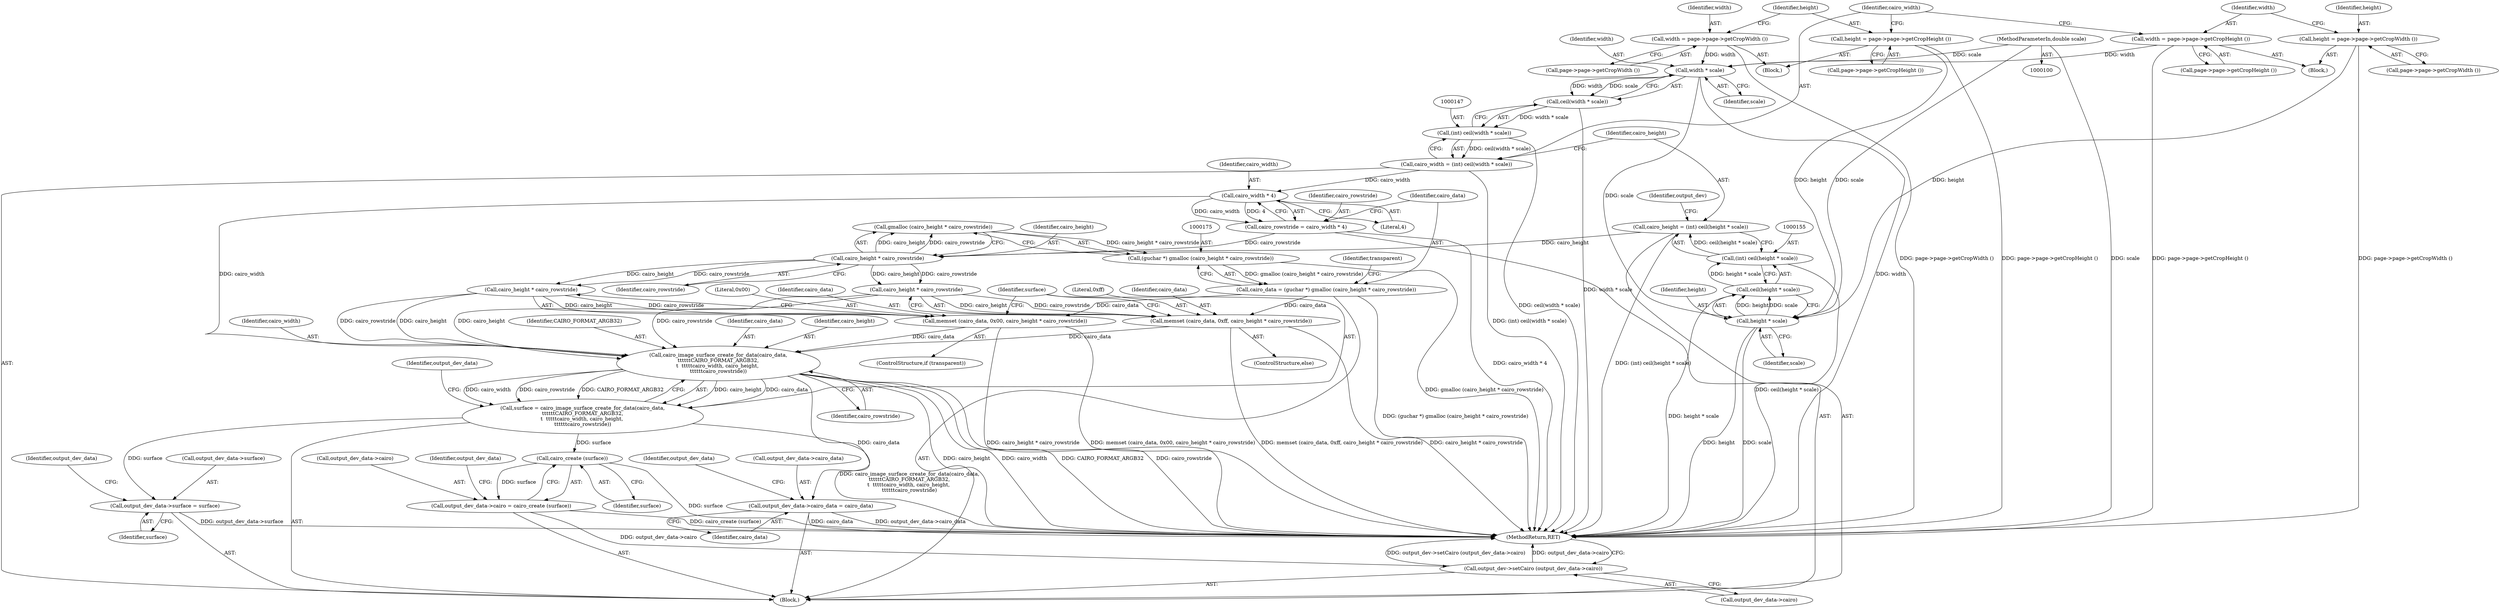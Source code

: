 digraph "1_poppler_9cf2325fb22f812b31858e519411f57747d39bd8@API" {
"1000176" [label="(Call,gmalloc (cairo_height * cairo_rowstride))"];
"1000177" [label="(Call,cairo_height * cairo_rowstride)"];
"1000152" [label="(Call,cairo_height = (int) ceil(height * scale))"];
"1000154" [label="(Call,(int) ceil(height * scale))"];
"1000156" [label="(Call,ceil(height * scale))"];
"1000157" [label="(Call,height * scale)"];
"1000141" [label="(Call,height = page->page->getCropHeight ())"];
"1000130" [label="(Call,height = page->page->getCropWidth ())"];
"1000149" [label="(Call,width * scale)"];
"1000138" [label="(Call,width = page->page->getCropWidth ())"];
"1000133" [label="(Call,width = page->page->getCropHeight ())"];
"1000102" [label="(MethodParameterIn,double scale)"];
"1000167" [label="(Call,cairo_rowstride = cairo_width * 4)"];
"1000169" [label="(Call,cairo_width * 4)"];
"1000144" [label="(Call,cairo_width = (int) ceil(width * scale))"];
"1000146" [label="(Call,(int) ceil(width * scale))"];
"1000148" [label="(Call,ceil(width * scale))"];
"1000174" [label="(Call,(guchar *) gmalloc (cairo_height * cairo_rowstride))"];
"1000172" [label="(Call,cairo_data = (guchar *) gmalloc (cairo_height * cairo_rowstride))"];
"1000182" [label="(Call,memset (cairo_data, 0x00, cairo_height * cairo_rowstride))"];
"1000197" [label="(Call,cairo_image_surface_create_for_data(cairo_data,\n\t\t\t\t\t\tCAIRO_FORMAT_ARGB32,\n\t  \t\t\t\t\tcairo_width, cairo_height, \n\t\t\t\t\t\tcairo_rowstride))"];
"1000195" [label="(Call,surface = cairo_image_surface_create_for_data(cairo_data,\n\t\t\t\t\t\tCAIRO_FORMAT_ARGB32,\n\t  \t\t\t\t\tcairo_width, cairo_height, \n\t\t\t\t\t\tcairo_rowstride))"];
"1000208" [label="(Call,output_dev_data->surface = surface)"];
"1000217" [label="(Call,cairo_create (surface))"];
"1000213" [label="(Call,output_dev_data->cairo = cairo_create (surface))"];
"1000219" [label="(Call,output_dev->setCairo (output_dev_data->cairo))"];
"1000203" [label="(Call,output_dev_data->cairo_data = cairo_data)"];
"1000189" [label="(Call,memset (cairo_data, 0xff, cairo_height * cairo_rowstride))"];
"1000217" [label="(Call,cairo_create (surface))"];
"1000197" [label="(Call,cairo_image_surface_create_for_data(cairo_data,\n\t\t\t\t\t\tCAIRO_FORMAT_ARGB32,\n\t  \t\t\t\t\tcairo_width, cairo_height, \n\t\t\t\t\t\tcairo_rowstride))"];
"1000132" [label="(Call,page->page->getCropWidth ())"];
"1000190" [label="(Identifier,cairo_data)"];
"1000131" [label="(Identifier,height)"];
"1000174" [label="(Call,(guchar *) gmalloc (cairo_height * cairo_rowstride))"];
"1000188" [label="(ControlStructure,else)"];
"1000184" [label="(Literal,0x00)"];
"1000153" [label="(Identifier,cairo_height)"];
"1000161" [label="(Identifier,output_dev)"];
"1000209" [label="(Call,output_dev_data->surface)"];
"1000205" [label="(Identifier,output_dev_data)"];
"1000180" [label="(ControlStructure,if (transparent))"];
"1000145" [label="(Identifier,cairo_width)"];
"1000171" [label="(Literal,4)"];
"1000143" [label="(Call,page->page->getCropHeight ())"];
"1000129" [label="(Block,)"];
"1000142" [label="(Identifier,height)"];
"1000133" [label="(Call,width = page->page->getCropHeight ())"];
"1000135" [label="(Call,page->page->getCropHeight ())"];
"1000170" [label="(Identifier,cairo_width)"];
"1000154" [label="(Call,(int) ceil(height * scale))"];
"1000219" [label="(Call,output_dev->setCairo (output_dev_data->cairo))"];
"1000189" [label="(Call,memset (cairo_data, 0xff, cairo_height * cairo_rowstride))"];
"1000213" [label="(Call,output_dev_data->cairo = cairo_create (surface))"];
"1000210" [label="(Identifier,output_dev_data)"];
"1000183" [label="(Identifier,cairo_data)"];
"1000102" [label="(MethodParameterIn,double scale)"];
"1000198" [label="(Identifier,cairo_data)"];
"1000192" [label="(Call,cairo_height * cairo_rowstride)"];
"1000152" [label="(Call,cairo_height = (int) ceil(height * scale))"];
"1000201" [label="(Identifier,cairo_height)"];
"1000159" [label="(Identifier,scale)"];
"1000181" [label="(Identifier,transparent)"];
"1000214" [label="(Call,output_dev_data->cairo)"];
"1000204" [label="(Call,output_dev_data->cairo_data)"];
"1000141" [label="(Call,height = page->page->getCropHeight ())"];
"1000177" [label="(Call,cairo_height * cairo_rowstride)"];
"1000200" [label="(Identifier,cairo_width)"];
"1000202" [label="(Identifier,cairo_rowstride)"];
"1000203" [label="(Call,output_dev_data->cairo_data = cairo_data)"];
"1000223" [label="(MethodReturn,RET)"];
"1000172" [label="(Call,cairo_data = (guchar *) gmalloc (cairo_height * cairo_rowstride))"];
"1000106" [label="(Block,)"];
"1000215" [label="(Identifier,output_dev_data)"];
"1000178" [label="(Identifier,cairo_height)"];
"1000138" [label="(Call,width = page->page->getCropWidth ())"];
"1000218" [label="(Identifier,surface)"];
"1000212" [label="(Identifier,surface)"];
"1000158" [label="(Identifier,height)"];
"1000169" [label="(Call,cairo_width * 4)"];
"1000195" [label="(Call,surface = cairo_image_surface_create_for_data(cairo_data,\n\t\t\t\t\t\tCAIRO_FORMAT_ARGB32,\n\t  \t\t\t\t\tcairo_width, cairo_height, \n\t\t\t\t\t\tcairo_rowstride))"];
"1000208" [label="(Call,output_dev_data->surface = surface)"];
"1000220" [label="(Call,output_dev_data->cairo)"];
"1000151" [label="(Identifier,scale)"];
"1000173" [label="(Identifier,cairo_data)"];
"1000140" [label="(Call,page->page->getCropWidth ())"];
"1000139" [label="(Identifier,width)"];
"1000137" [label="(Block,)"];
"1000207" [label="(Identifier,cairo_data)"];
"1000199" [label="(Identifier,CAIRO_FORMAT_ARGB32)"];
"1000148" [label="(Call,ceil(width * scale))"];
"1000167" [label="(Call,cairo_rowstride = cairo_width * 4)"];
"1000221" [label="(Identifier,output_dev_data)"];
"1000191" [label="(Literal,0xff)"];
"1000176" [label="(Call,gmalloc (cairo_height * cairo_rowstride))"];
"1000168" [label="(Identifier,cairo_rowstride)"];
"1000144" [label="(Call,cairo_width = (int) ceil(width * scale))"];
"1000150" [label="(Identifier,width)"];
"1000146" [label="(Call,(int) ceil(width * scale))"];
"1000157" [label="(Call,height * scale)"];
"1000130" [label="(Call,height = page->page->getCropWidth ())"];
"1000185" [label="(Call,cairo_height * cairo_rowstride)"];
"1000149" [label="(Call,width * scale)"];
"1000179" [label="(Identifier,cairo_rowstride)"];
"1000156" [label="(Call,ceil(height * scale))"];
"1000196" [label="(Identifier,surface)"];
"1000182" [label="(Call,memset (cairo_data, 0x00, cairo_height * cairo_rowstride))"];
"1000134" [label="(Identifier,width)"];
"1000176" -> "1000174"  [label="AST: "];
"1000176" -> "1000177"  [label="CFG: "];
"1000177" -> "1000176"  [label="AST: "];
"1000174" -> "1000176"  [label="CFG: "];
"1000176" -> "1000174"  [label="DDG: cairo_height * cairo_rowstride"];
"1000177" -> "1000176"  [label="DDG: cairo_height"];
"1000177" -> "1000176"  [label="DDG: cairo_rowstride"];
"1000177" -> "1000179"  [label="CFG: "];
"1000178" -> "1000177"  [label="AST: "];
"1000179" -> "1000177"  [label="AST: "];
"1000152" -> "1000177"  [label="DDG: cairo_height"];
"1000167" -> "1000177"  [label="DDG: cairo_rowstride"];
"1000177" -> "1000185"  [label="DDG: cairo_height"];
"1000177" -> "1000185"  [label="DDG: cairo_rowstride"];
"1000177" -> "1000192"  [label="DDG: cairo_height"];
"1000177" -> "1000192"  [label="DDG: cairo_rowstride"];
"1000152" -> "1000106"  [label="AST: "];
"1000152" -> "1000154"  [label="CFG: "];
"1000153" -> "1000152"  [label="AST: "];
"1000154" -> "1000152"  [label="AST: "];
"1000161" -> "1000152"  [label="CFG: "];
"1000152" -> "1000223"  [label="DDG: (int) ceil(height * scale)"];
"1000154" -> "1000152"  [label="DDG: ceil(height * scale)"];
"1000154" -> "1000156"  [label="CFG: "];
"1000155" -> "1000154"  [label="AST: "];
"1000156" -> "1000154"  [label="AST: "];
"1000154" -> "1000223"  [label="DDG: ceil(height * scale)"];
"1000156" -> "1000154"  [label="DDG: height * scale"];
"1000156" -> "1000157"  [label="CFG: "];
"1000157" -> "1000156"  [label="AST: "];
"1000156" -> "1000223"  [label="DDG: height * scale"];
"1000157" -> "1000156"  [label="DDG: height"];
"1000157" -> "1000156"  [label="DDG: scale"];
"1000157" -> "1000159"  [label="CFG: "];
"1000158" -> "1000157"  [label="AST: "];
"1000159" -> "1000157"  [label="AST: "];
"1000157" -> "1000223"  [label="DDG: scale"];
"1000157" -> "1000223"  [label="DDG: height"];
"1000141" -> "1000157"  [label="DDG: height"];
"1000130" -> "1000157"  [label="DDG: height"];
"1000149" -> "1000157"  [label="DDG: scale"];
"1000102" -> "1000157"  [label="DDG: scale"];
"1000141" -> "1000137"  [label="AST: "];
"1000141" -> "1000143"  [label="CFG: "];
"1000142" -> "1000141"  [label="AST: "];
"1000143" -> "1000141"  [label="AST: "];
"1000145" -> "1000141"  [label="CFG: "];
"1000141" -> "1000223"  [label="DDG: page->page->getCropHeight ()"];
"1000130" -> "1000129"  [label="AST: "];
"1000130" -> "1000132"  [label="CFG: "];
"1000131" -> "1000130"  [label="AST: "];
"1000132" -> "1000130"  [label="AST: "];
"1000134" -> "1000130"  [label="CFG: "];
"1000130" -> "1000223"  [label="DDG: page->page->getCropWidth ()"];
"1000149" -> "1000148"  [label="AST: "];
"1000149" -> "1000151"  [label="CFG: "];
"1000150" -> "1000149"  [label="AST: "];
"1000151" -> "1000149"  [label="AST: "];
"1000148" -> "1000149"  [label="CFG: "];
"1000149" -> "1000223"  [label="DDG: width"];
"1000149" -> "1000148"  [label="DDG: width"];
"1000149" -> "1000148"  [label="DDG: scale"];
"1000138" -> "1000149"  [label="DDG: width"];
"1000133" -> "1000149"  [label="DDG: width"];
"1000102" -> "1000149"  [label="DDG: scale"];
"1000138" -> "1000137"  [label="AST: "];
"1000138" -> "1000140"  [label="CFG: "];
"1000139" -> "1000138"  [label="AST: "];
"1000140" -> "1000138"  [label="AST: "];
"1000142" -> "1000138"  [label="CFG: "];
"1000138" -> "1000223"  [label="DDG: page->page->getCropWidth ()"];
"1000133" -> "1000129"  [label="AST: "];
"1000133" -> "1000135"  [label="CFG: "];
"1000134" -> "1000133"  [label="AST: "];
"1000135" -> "1000133"  [label="AST: "];
"1000145" -> "1000133"  [label="CFG: "];
"1000133" -> "1000223"  [label="DDG: page->page->getCropHeight ()"];
"1000102" -> "1000100"  [label="AST: "];
"1000102" -> "1000223"  [label="DDG: scale"];
"1000167" -> "1000106"  [label="AST: "];
"1000167" -> "1000169"  [label="CFG: "];
"1000168" -> "1000167"  [label="AST: "];
"1000169" -> "1000167"  [label="AST: "];
"1000173" -> "1000167"  [label="CFG: "];
"1000167" -> "1000223"  [label="DDG: cairo_width * 4"];
"1000169" -> "1000167"  [label="DDG: cairo_width"];
"1000169" -> "1000167"  [label="DDG: 4"];
"1000169" -> "1000171"  [label="CFG: "];
"1000170" -> "1000169"  [label="AST: "];
"1000171" -> "1000169"  [label="AST: "];
"1000144" -> "1000169"  [label="DDG: cairo_width"];
"1000169" -> "1000197"  [label="DDG: cairo_width"];
"1000144" -> "1000106"  [label="AST: "];
"1000144" -> "1000146"  [label="CFG: "];
"1000145" -> "1000144"  [label="AST: "];
"1000146" -> "1000144"  [label="AST: "];
"1000153" -> "1000144"  [label="CFG: "];
"1000144" -> "1000223"  [label="DDG: (int) ceil(width * scale)"];
"1000146" -> "1000144"  [label="DDG: ceil(width * scale)"];
"1000146" -> "1000148"  [label="CFG: "];
"1000147" -> "1000146"  [label="AST: "];
"1000148" -> "1000146"  [label="AST: "];
"1000146" -> "1000223"  [label="DDG: ceil(width * scale)"];
"1000148" -> "1000146"  [label="DDG: width * scale"];
"1000148" -> "1000223"  [label="DDG: width * scale"];
"1000174" -> "1000172"  [label="AST: "];
"1000175" -> "1000174"  [label="AST: "];
"1000172" -> "1000174"  [label="CFG: "];
"1000174" -> "1000223"  [label="DDG: gmalloc (cairo_height * cairo_rowstride)"];
"1000174" -> "1000172"  [label="DDG: gmalloc (cairo_height * cairo_rowstride)"];
"1000172" -> "1000106"  [label="AST: "];
"1000173" -> "1000172"  [label="AST: "];
"1000181" -> "1000172"  [label="CFG: "];
"1000172" -> "1000223"  [label="DDG: (guchar *) gmalloc (cairo_height * cairo_rowstride)"];
"1000172" -> "1000182"  [label="DDG: cairo_data"];
"1000172" -> "1000189"  [label="DDG: cairo_data"];
"1000182" -> "1000180"  [label="AST: "];
"1000182" -> "1000185"  [label="CFG: "];
"1000183" -> "1000182"  [label="AST: "];
"1000184" -> "1000182"  [label="AST: "];
"1000185" -> "1000182"  [label="AST: "];
"1000196" -> "1000182"  [label="CFG: "];
"1000182" -> "1000223"  [label="DDG: cairo_height * cairo_rowstride"];
"1000182" -> "1000223"  [label="DDG: memset (cairo_data, 0x00, cairo_height * cairo_rowstride)"];
"1000185" -> "1000182"  [label="DDG: cairo_height"];
"1000185" -> "1000182"  [label="DDG: cairo_rowstride"];
"1000182" -> "1000197"  [label="DDG: cairo_data"];
"1000197" -> "1000195"  [label="AST: "];
"1000197" -> "1000202"  [label="CFG: "];
"1000198" -> "1000197"  [label="AST: "];
"1000199" -> "1000197"  [label="AST: "];
"1000200" -> "1000197"  [label="AST: "];
"1000201" -> "1000197"  [label="AST: "];
"1000202" -> "1000197"  [label="AST: "];
"1000195" -> "1000197"  [label="CFG: "];
"1000197" -> "1000223"  [label="DDG: cairo_height"];
"1000197" -> "1000223"  [label="DDG: cairo_width"];
"1000197" -> "1000223"  [label="DDG: CAIRO_FORMAT_ARGB32"];
"1000197" -> "1000223"  [label="DDG: cairo_rowstride"];
"1000197" -> "1000195"  [label="DDG: cairo_height"];
"1000197" -> "1000195"  [label="DDG: cairo_data"];
"1000197" -> "1000195"  [label="DDG: cairo_width"];
"1000197" -> "1000195"  [label="DDG: cairo_rowstride"];
"1000197" -> "1000195"  [label="DDG: CAIRO_FORMAT_ARGB32"];
"1000189" -> "1000197"  [label="DDG: cairo_data"];
"1000185" -> "1000197"  [label="DDG: cairo_height"];
"1000185" -> "1000197"  [label="DDG: cairo_rowstride"];
"1000192" -> "1000197"  [label="DDG: cairo_height"];
"1000192" -> "1000197"  [label="DDG: cairo_rowstride"];
"1000197" -> "1000203"  [label="DDG: cairo_data"];
"1000195" -> "1000106"  [label="AST: "];
"1000196" -> "1000195"  [label="AST: "];
"1000205" -> "1000195"  [label="CFG: "];
"1000195" -> "1000223"  [label="DDG: cairo_image_surface_create_for_data(cairo_data,\n\t\t\t\t\t\tCAIRO_FORMAT_ARGB32,\n\t  \t\t\t\t\tcairo_width, cairo_height, \n\t\t\t\t\t\tcairo_rowstride)"];
"1000195" -> "1000208"  [label="DDG: surface"];
"1000195" -> "1000217"  [label="DDG: surface"];
"1000208" -> "1000106"  [label="AST: "];
"1000208" -> "1000212"  [label="CFG: "];
"1000209" -> "1000208"  [label="AST: "];
"1000212" -> "1000208"  [label="AST: "];
"1000215" -> "1000208"  [label="CFG: "];
"1000208" -> "1000223"  [label="DDG: output_dev_data->surface"];
"1000217" -> "1000213"  [label="AST: "];
"1000217" -> "1000218"  [label="CFG: "];
"1000218" -> "1000217"  [label="AST: "];
"1000213" -> "1000217"  [label="CFG: "];
"1000217" -> "1000223"  [label="DDG: surface"];
"1000217" -> "1000213"  [label="DDG: surface"];
"1000213" -> "1000106"  [label="AST: "];
"1000214" -> "1000213"  [label="AST: "];
"1000221" -> "1000213"  [label="CFG: "];
"1000213" -> "1000223"  [label="DDG: cairo_create (surface)"];
"1000213" -> "1000219"  [label="DDG: output_dev_data->cairo"];
"1000219" -> "1000106"  [label="AST: "];
"1000219" -> "1000220"  [label="CFG: "];
"1000220" -> "1000219"  [label="AST: "];
"1000223" -> "1000219"  [label="CFG: "];
"1000219" -> "1000223"  [label="DDG: output_dev->setCairo (output_dev_data->cairo)"];
"1000219" -> "1000223"  [label="DDG: output_dev_data->cairo"];
"1000203" -> "1000106"  [label="AST: "];
"1000203" -> "1000207"  [label="CFG: "];
"1000204" -> "1000203"  [label="AST: "];
"1000207" -> "1000203"  [label="AST: "];
"1000210" -> "1000203"  [label="CFG: "];
"1000203" -> "1000223"  [label="DDG: cairo_data"];
"1000203" -> "1000223"  [label="DDG: output_dev_data->cairo_data"];
"1000189" -> "1000188"  [label="AST: "];
"1000189" -> "1000192"  [label="CFG: "];
"1000190" -> "1000189"  [label="AST: "];
"1000191" -> "1000189"  [label="AST: "];
"1000192" -> "1000189"  [label="AST: "];
"1000196" -> "1000189"  [label="CFG: "];
"1000189" -> "1000223"  [label="DDG: memset (cairo_data, 0xff, cairo_height * cairo_rowstride)"];
"1000189" -> "1000223"  [label="DDG: cairo_height * cairo_rowstride"];
"1000192" -> "1000189"  [label="DDG: cairo_height"];
"1000192" -> "1000189"  [label="DDG: cairo_rowstride"];
}
